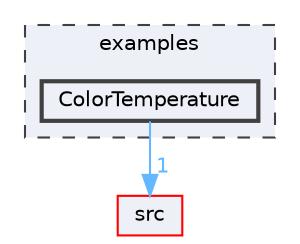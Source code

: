digraph "/home/runner/work/FastLED/FastLED/examples/ColorTemperature"
{
 // LATEX_PDF_SIZE
  bgcolor="transparent";
  edge [fontname=Helvetica,fontsize=10,labelfontname=Helvetica,labelfontsize=10];
  node [fontname=Helvetica,fontsize=10,shape=box,height=0.2,width=0.4];
  compound=true
  subgraph clusterdir_d28a4824dc47e487b107a5db32ef43c4 {
    graph [ bgcolor="#edf0f7", pencolor="grey25", label="examples", fontname=Helvetica,fontsize=10 style="filled,dashed", URL="dir_d28a4824dc47e487b107a5db32ef43c4.html",tooltip=""]
  dir_f14b3bf61e57ddcd04abb3082cceefb6 [label="ColorTemperature", fillcolor="#edf0f7", color="grey25", style="filled,bold", URL="dir_f14b3bf61e57ddcd04abb3082cceefb6.html",tooltip=""];
  }
  dir_68267d1309a1af8e8297ef4c3efbcdba [label="src", fillcolor="#edf0f7", color="red", style="filled", URL="dir_68267d1309a1af8e8297ef4c3efbcdba.html",tooltip=""];
  dir_f14b3bf61e57ddcd04abb3082cceefb6->dir_68267d1309a1af8e8297ef4c3efbcdba [headlabel="1", labeldistance=1.5 headhref="dir_000015_000073.html" href="dir_000015_000073.html" color="steelblue1" fontcolor="steelblue1"];
}

